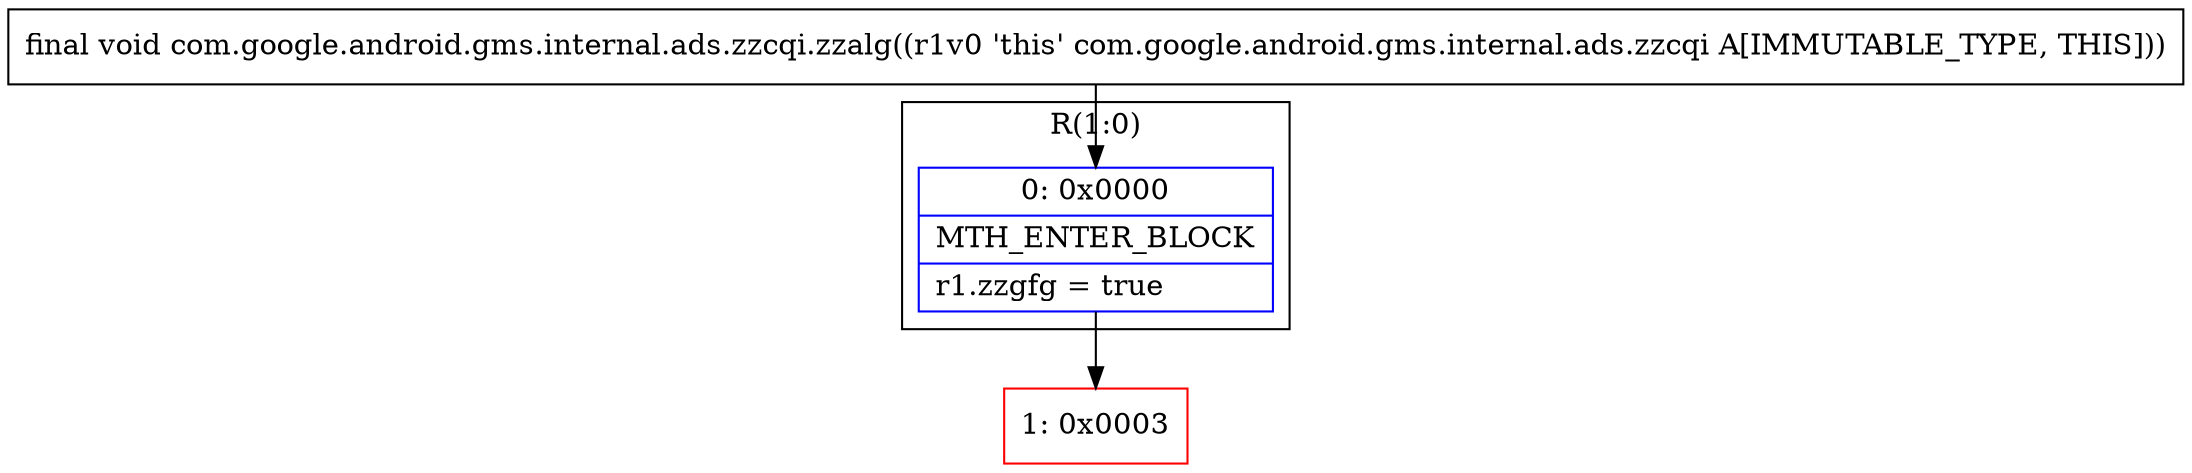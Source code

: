 digraph "CFG forcom.google.android.gms.internal.ads.zzcqi.zzalg()V" {
subgraph cluster_Region_581188 {
label = "R(1:0)";
node [shape=record,color=blue];
Node_0 [shape=record,label="{0\:\ 0x0000|MTH_ENTER_BLOCK\l|r1.zzgfg = true\l}"];
}
Node_1 [shape=record,color=red,label="{1\:\ 0x0003}"];
MethodNode[shape=record,label="{final void com.google.android.gms.internal.ads.zzcqi.zzalg((r1v0 'this' com.google.android.gms.internal.ads.zzcqi A[IMMUTABLE_TYPE, THIS])) }"];
MethodNode -> Node_0;
Node_0 -> Node_1;
}

